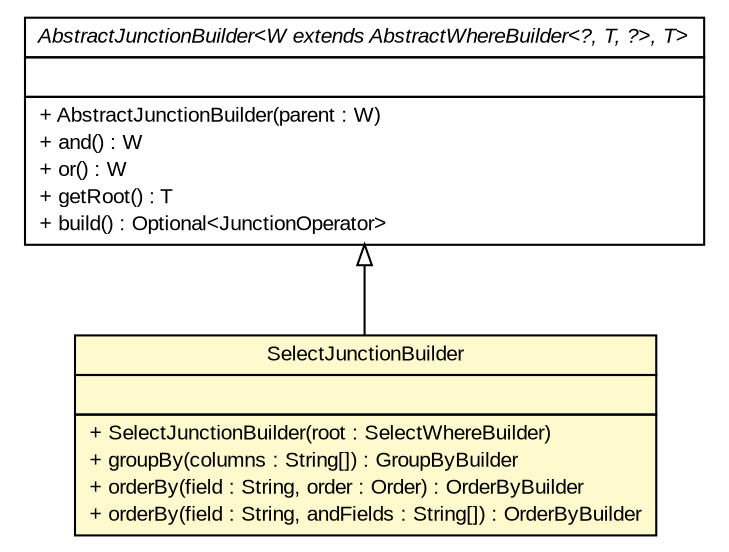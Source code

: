 #!/usr/local/bin/dot
#
# Class diagram 
# Generated by UMLGraph version R5_6 (http://www.umlgraph.org/)
#

digraph G {
	edge [fontname="arial",fontsize=10,labelfontname="arial",labelfontsize=10];
	node [fontname="arial",fontsize=10,shape=plaintext];
	nodesep=0.25;
	ranksep=0.5;
	// br.gov.to.sefaz.persistence.query.builder.sql.select.where.SelectJunctionBuilder
	c15977 [label=<<table title="br.gov.to.sefaz.persistence.query.builder.sql.select.where.SelectJunctionBuilder" border="0" cellborder="1" cellspacing="0" cellpadding="2" port="p" bgcolor="lemonChiffon" href="./SelectJunctionBuilder.html">
		<tr><td><table border="0" cellspacing="0" cellpadding="1">
<tr><td align="center" balign="center"> SelectJunctionBuilder </td></tr>
		</table></td></tr>
		<tr><td><table border="0" cellspacing="0" cellpadding="1">
<tr><td align="left" balign="left">  </td></tr>
		</table></td></tr>
		<tr><td><table border="0" cellspacing="0" cellpadding="1">
<tr><td align="left" balign="left"> + SelectJunctionBuilder(root : SelectWhereBuilder) </td></tr>
<tr><td align="left" balign="left"> + groupBy(columns : String[]) : GroupByBuilder </td></tr>
<tr><td align="left" balign="left"> + orderBy(field : String, order : Order) : OrderByBuilder </td></tr>
<tr><td align="left" balign="left"> + orderBy(field : String, andFields : String[]) : OrderByBuilder </td></tr>
		</table></td></tr>
		</table>>, URL="./SelectJunctionBuilder.html", fontname="arial", fontcolor="black", fontsize=10.0];
	// br.gov.to.sefaz.persistence.query.builder.sql.where.AbstractJunctionBuilder<W extends br.gov.to.sefaz.persistence.query.builder.sql.where.AbstractWhereBuilder<?, T, ?>, T>
	c15984 [label=<<table title="br.gov.to.sefaz.persistence.query.builder.sql.where.AbstractJunctionBuilder" border="0" cellborder="1" cellspacing="0" cellpadding="2" port="p" href="../../where/AbstractJunctionBuilder.html">
		<tr><td><table border="0" cellspacing="0" cellpadding="1">
<tr><td align="center" balign="center"><font face="arial italic"> AbstractJunctionBuilder&lt;W extends AbstractWhereBuilder&lt;?, T, ?&gt;, T&gt; </font></td></tr>
		</table></td></tr>
		<tr><td><table border="0" cellspacing="0" cellpadding="1">
<tr><td align="left" balign="left">  </td></tr>
		</table></td></tr>
		<tr><td><table border="0" cellspacing="0" cellpadding="1">
<tr><td align="left" balign="left"> + AbstractJunctionBuilder(parent : W) </td></tr>
<tr><td align="left" balign="left"> + and() : W </td></tr>
<tr><td align="left" balign="left"> + or() : W </td></tr>
<tr><td align="left" balign="left"> + getRoot() : T </td></tr>
<tr><td align="left" balign="left"> + build() : Optional&lt;JunctionOperator&gt; </td></tr>
		</table></td></tr>
		</table>>, URL="../../where/AbstractJunctionBuilder.html", fontname="arial", fontcolor="black", fontsize=10.0];
	//br.gov.to.sefaz.persistence.query.builder.sql.select.where.SelectJunctionBuilder extends br.gov.to.sefaz.persistence.query.builder.sql.where.AbstractJunctionBuilder<br.gov.to.sefaz.persistence.query.builder.sql.select.where.SelectWhereBuilder, br.gov.to.sefaz.persistence.query.builder.sql.select.SelectBuilder>
	c15984:p -> c15977:p [dir=back,arrowtail=empty];
}

